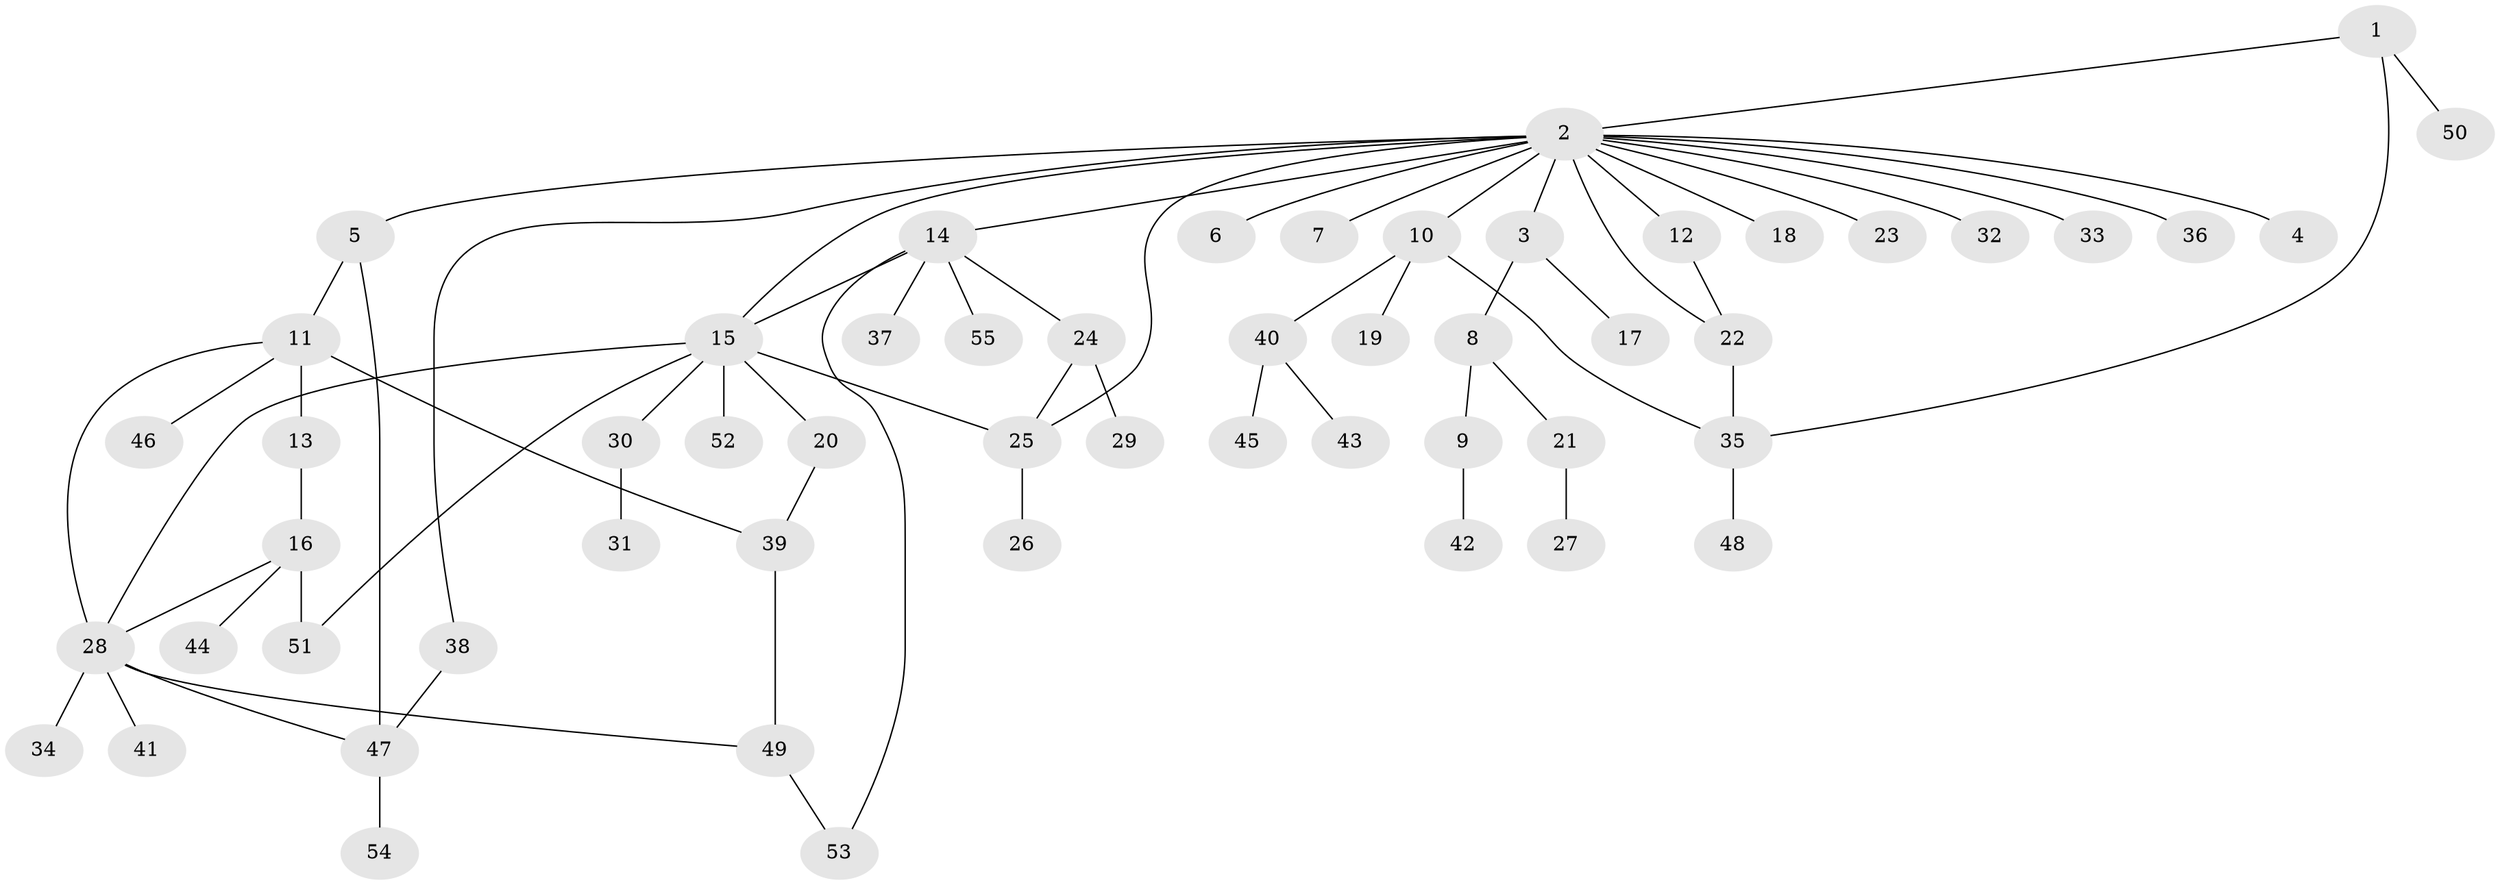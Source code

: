 // Generated by graph-tools (version 1.1) at 2025/14/03/09/25 04:14:39]
// undirected, 55 vertices, 68 edges
graph export_dot {
graph [start="1"]
  node [color=gray90,style=filled];
  1;
  2;
  3;
  4;
  5;
  6;
  7;
  8;
  9;
  10;
  11;
  12;
  13;
  14;
  15;
  16;
  17;
  18;
  19;
  20;
  21;
  22;
  23;
  24;
  25;
  26;
  27;
  28;
  29;
  30;
  31;
  32;
  33;
  34;
  35;
  36;
  37;
  38;
  39;
  40;
  41;
  42;
  43;
  44;
  45;
  46;
  47;
  48;
  49;
  50;
  51;
  52;
  53;
  54;
  55;
  1 -- 2;
  1 -- 35;
  1 -- 50;
  2 -- 3;
  2 -- 4;
  2 -- 5;
  2 -- 6;
  2 -- 7;
  2 -- 10;
  2 -- 12;
  2 -- 14;
  2 -- 15;
  2 -- 18;
  2 -- 22;
  2 -- 23;
  2 -- 25;
  2 -- 32;
  2 -- 33;
  2 -- 36;
  2 -- 38;
  3 -- 8;
  3 -- 17;
  5 -- 11;
  5 -- 47;
  8 -- 9;
  8 -- 21;
  9 -- 42;
  10 -- 19;
  10 -- 35;
  10 -- 40;
  11 -- 13;
  11 -- 28;
  11 -- 39;
  11 -- 46;
  12 -- 22;
  13 -- 16;
  14 -- 15;
  14 -- 24;
  14 -- 37;
  14 -- 53;
  14 -- 55;
  15 -- 20;
  15 -- 25;
  15 -- 28;
  15 -- 30;
  15 -- 51;
  15 -- 52;
  16 -- 28;
  16 -- 44;
  16 -- 51;
  20 -- 39;
  21 -- 27;
  22 -- 35;
  24 -- 25;
  24 -- 29;
  25 -- 26;
  28 -- 34;
  28 -- 41;
  28 -- 47;
  28 -- 49;
  30 -- 31;
  35 -- 48;
  38 -- 47;
  39 -- 49;
  40 -- 43;
  40 -- 45;
  47 -- 54;
  49 -- 53;
}
